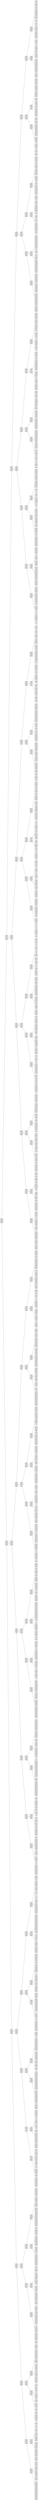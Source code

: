 graph Tree {
    node [shape = record];
    rankdir=LR;
    struct0 [label="<f0> empty|<f1> empty|<f2> empty|<f3> empty"];
    struct1 [label="<f4> empty|<f5> empty|<f6> empty|<f7> empty"];
    struct2 [label="<f8> empty|<f9> empty|<f10> empty|<f11> empty"];
    struct3 [label="<f12> empty|<f13> empty|<f14> empty|<f15> empty"];
    struct4 [label="<f16> empty|<f17> empty|<f18> empty|<f19> full"];
    struct5 [label="<f20> empty|<f21> empty|<f22> empty|<f23> empty"];
    struct6 [label="<f24> empty|<f25> empty|<f26> empty|<f27> empty"];
    struct7 [label="<f28> empty|<f29> empty|<f30> empty|<f31> empty"];
    struct8 [label="<f32> empty|<f33> empty|<f34> empty|<f35> empty"];
    struct9 [label="<f36> empty|<f37> empty|<f38> empty|<f39> empty"];
    struct10 [label="<f40> empty|<f41> empty|<f42> empty|<f43> empty"];
    struct11 [label="<f44> empty|<f45> empty|<f46> empty|<f47> empty"];
    struct12 [label="<f48> empty|<f49> empty|<f50> empty|<f51> full"];
    struct13 [label="<f52> empty|<f53> empty|<f54> empty|<f55> empty"];
    struct14 [label="<f56> empty|<f57> empty|<f58> empty|<f59> empty"];
    struct15 [label="<f60> empty|<f61> empty|<f62> empty|<f63> empty"];
    struct16 [label="<f64> empty|<f65> empty|<f66> empty|<f67> empty"];
    struct17 [label="<f68> empty|<f69> empty|<f70> empty|<f71> empty"];
    struct18 [label="<f72> empty|<f73> empty|<f74> empty|<f75> empty"];
    struct19 [label="<f76> empty|<f77> empty|<f78> empty|<f79> empty"];
    struct20 [label="<f80> empty|<f81> empty|<f82> empty|<f83> empty"];
    struct21 [label="<f84> empty|<f85> empty|<f86> empty|<f87> empty"];
    struct22 [label="<f88> empty|<f89> empty|<f90> empty|<f91> empty"];
    struct23 [label="<f92> empty|<f93> empty|<f94> empty|<f95> empty"];
    struct24 [label="<f96> empty|<f97> empty|<f98> empty|<f99> full"];
    struct25 [label="<f100> empty|<f101> empty|<f102> empty|<f103> empty"];
    struct26 [label="<f104> empty|<f105> empty|<f106> empty|<f107> empty"];
    struct27 [label="<f108> empty|<f109> empty|<f110> empty|<f111> empty"];
    struct28 [label="<f112> empty|<f113> empty|<f114> empty|<f115> empty"];
    struct29 [label="<f116> empty|<f117> empty|<f118> empty|<f119> empty"];
    struct30 [label="<f120> empty|<f121> empty|<f122> empty|<f123> empty"];
    struct31 [label="<f124> empty|<f125> empty|<f126> empty|<f127> empty"];
    struct32 [label="<f128> empty|<f129> empty|<f130> empty|<f131> empty"];
    struct33 [label="<f132> empty|<f133> empty|<f134> empty|<f135> empty"];
    struct34 [label="<f136> empty|<f137> empty|<f138> empty|<f139> empty"];
    struct35 [label="<f140> empty|<f141> empty|<f142> empty|<f143> empty"];
    struct36 [label="<f144> empty|<f145> empty|<f146> empty|<f147> empty"];
    struct37 [label="<f148> empty|<f149> empty|<f150> empty|<f151> empty"];
    struct38 [label="<f152> empty|<f153> empty|<f154> empty|<f155> empty"];
    struct39 [label="<f156> empty|<f157> empty|<f158> empty|<f159> empty"];
    struct40 [label="<f160> empty|<f161> empty|<f162> empty|<f163> empty"];
    struct41 [label="<f164> empty|<f165> empty|<f166> empty|<f167> empty"];
    struct42 [label="<f168> empty|<f169> empty|<f170> empty|<f171> empty"];
    struct43 [label="<f172> empty|<f173> empty|<f174> empty|<f175> empty"];
    struct44 [label="<f176> empty|<f177> empty|<f178> empty|<f179> empty"];
    struct45 [label="<f180> empty|<f181> empty|<f182> empty|<f183> empty"];
    struct46 [label="<f184> empty|<f185> empty|<f186> empty|<f187> empty"];
    struct47 [label="<f188> empty|<f189> empty|<f190> empty|<f191> empty"];
    struct48 [label="<f192> empty|<f193> empty|<f194> empty|<f195> empty"];
    struct49 [label="<f196> empty|<f197> empty|<f198> empty|<f199> empty"];
    struct50 [label="<f200> empty|<f201> empty|<f202> empty|<f203> empty"];
    struct51 [label="<f204> empty|<f205> empty|<f206> empty|<f207> empty"];
    struct52 [label="<f208> empty|<f209> empty|<f210> empty|<f211> empty"];
    struct53 [label="<f212> empty|<f213> empty|<f214> empty|<f215> empty"];
    struct54 [label="<f216> empty|<f217> empty|<f218> empty|<f219> empty"];
    struct55 [label="<f220> empty|<f221> empty|<f222> empty|<f223> empty"];
    struct56 [label="<f224> empty|<f225> empty|<f226> empty|<f227> empty"];
    struct57 [label="<f228> empty|<f229> empty|<f230> empty|<f231> empty"];
    struct58 [label="<f232> empty|<f233> empty|<f234> full|<f235> empty"];
    struct59 [label="<f236> empty|<f237> empty|<f238> empty|<f239> empty"];
    struct60 [label="<f240> empty|<f241> empty|<f242> empty|<f243> empty"];
    struct61 [label="<f244> empty|<f245> empty|<f246> empty|<f247> empty"];
    struct62 [label="<f248> empty|<f249> empty|<f250> empty|<f251> empty"];
    struct63 [label="<f252> empty|<f253> empty|<f254> empty|<f255> empty"];
    struct64 [label="<f256> empty|<f257> empty|<f258> empty|<f259> full"];
    struct65 [label="<f260> empty|<f261> empty|<f262> full|<f263> empty"];
    struct66 [label="<f264> empty|<f265> empty|<f266> empty|<f267> empty"];
    struct67 [label="<f268> empty|<f269> empty|<f270> empty|<f271> empty"];
    struct68 [label="<f272> empty|<f273> empty|<f274> empty|<f275> empty"];
    struct69 [label="<f276> empty|<f277> empty|<f278> empty|<f279> empty"];
    struct70 [label="<f280> empty|<f281> empty|<f282> empty|<f283> empty"];
    struct71 [label="<f284> empty|<f285> empty|<f286> empty|<f287> empty"];
    struct72 [label="<f288> empty|<f289> full|<f290> empty|<f291> empty"];
    struct73 [label="<f292> empty|<f293> empty|<f294> empty|<f295> empty"];
    struct74 [label="<f296> empty|<f297> empty|<f298> empty|<f299> empty"];
    struct75 [label="<f300> empty|<f301> empty|<f302> empty|<f303> empty"];
    struct76 [label="<f304> empty|<f305> empty|<f306> empty|<f307> empty"];
    struct77 [label="<f308> empty|<f309> empty|<f310> empty|<f311> empty"];
    struct78 [label="<f312> empty|<f313> empty|<f314> empty|<f315> empty"];
    struct79 [label="<f316> empty|<f317> empty|<f318> empty|<f319> empty"];
    struct80 [label="<f320> empty|<f321> empty|<f322> full|<f323> empty"];
    struct81 [label="<f324> empty|<f325> empty|<f326> empty|<f327> empty"];
    struct82 [label="<f328> empty|<f329> empty|<f330> empty|<f331> empty"];
    struct83 [label="<f332> empty|<f333> empty|<f334> empty|<f335> empty"];
    struct84 [label="<f336> empty|<f337> full|<f338> empty|<f339> empty"];
    struct85 [label="<f340> empty|<f341> empty|<f342> empty|<f343> full"];
    struct86 [label="<f344> empty|<f345> empty|<f346> empty|<f347> empty"];
    struct87 [label="<f348> empty|<f349> empty|<f350> empty|<f351> empty"];
    struct88 [label="<f352> empty|<f353> empty|<f354> empty|<f355> empty"];
    struct89 [label="<f356> empty|<f357> empty|<f358> empty|<f359> empty"];
    struct90 [label="<f360> empty|<f361> empty|<f362> empty|<f363> empty"];
    struct91 [label="<f364> empty|<f365> empty|<f366> empty|<f367> empty"];
    struct92 [label="<f368> empty|<f369> empty|<f370> empty|<f371> empty"];
    struct93 [label="<f372> empty|<f373> empty|<f374> empty|<f375> empty"];
    struct94 [label="<f376> empty|<f377> empty|<f378> empty|<f379> empty"];
    struct95 [label="<f380> empty|<f381> empty|<f382> empty|<f383> empty"];
    struct96 [label="<f384> empty|<f385> empty|<f386> empty|<f387> empty"];
    struct97 [label="<f388> empty|<f389> empty|<f390> empty|<f391> empty"];
    struct98 [label="<f392> empty|<f393> empty|<f394> empty|<f395> empty"];
    struct99 [label="<f396> empty|<f397> empty|<f398> empty|<f399> empty"];
    struct100 [label="<f400> empty|<f401> empty|<f402> empty|<f403> empty"];
    struct101 [label="<f404> empty|<f405> empty|<f406> empty|<f407> empty"];
    struct102 [label="<f408> empty|<f409> empty|<f410> empty|<f411> empty"];
    struct103 [label="<f412> empty|<f413> empty|<f414> empty|<f415> empty"];
    struct104 [label="<f416> empty|<f417> empty|<f418> empty|<f419> empty"];
    struct105 [label="<f420> empty|<f421> empty|<f422> empty|<f423> empty"];
    struct106 [label="<f424> empty|<f425> empty|<f426> empty|<f427> empty"];
    struct107 [label="<f428> empty|<f429> empty|<f430> empty|<f431> empty"];
    struct108 [label="<f432> empty|<f433> empty|<f434> empty|<f435> empty"];
    struct109 [label="<f436> empty|<f437> empty|<f438> empty|<f439> empty"];
    struct110 [label="<f440> empty|<f441> empty|<f442> empty|<f443> empty"];
    struct111 [label="<f444> empty|<f445> empty|<f446> empty|<f447> empty"];
    struct112 [label="<f448> empty|<f449> empty|<f450> empty|<f451> empty"];
    struct113 [label="<f452> empty|<f453> empty|<f454> empty|<f455> empty"];
    struct114 [label="<f456> empty|<f457> empty|<f458> full|<f459> empty"];
    struct115 [label="<f460> empty|<f461> empty|<f462> empty|<f463> empty"];
    struct116 [label="<f464> empty|<f465> empty|<f466> empty|<f467> empty"];
    struct117 [label="<f468> full|<f469> empty|<f470> empty|<f471> empty"];
    struct118 [label="<f472> empty|<f473> full|<f474> empty|<f475> empty"];
    struct119 [label="<f476> empty|<f477> empty|<f478> empty|<f479> empty"];
    struct120 [label="<f480> empty|<f481> empty|<f482> empty|<f483> empty"];
    struct121 [label="<f484> empty|<f485> empty|<f486> empty|<f487> empty"];
    struct122 [label="<f488> empty|<f489> empty|<f490> empty|<f491> empty"];
    struct123 [label="<f492> empty|<f493> empty|<f494> empty|<f495> empty"];
    struct124 [label="<f496> empty|<f497> empty|<f498> empty|<f499> empty"];
    struct125 [label="<f500> empty|<f501> empty|<f502> empty|<f503> empty"];
    struct126 [label="<f504> empty|<f505> empty|<f506> empty|<f507> empty"];
    struct127 [label="<f508> full|<f509> empty|<f510> full|<f511> empty|<f512> empty|<f513> full|<f514> empty|<f515> full|<f516> empty|<f517> empty|<f518> empty|<f519> empty|<f520> empty|<f521> full|<f522> empty|<f523> empty"];
    struct128 [label="<f524> empty|<f525> full|<f526> full|<f527> empty|<f528> full|<f529> full|<f530> empty|<f531> empty|<f532> empty|<f533> full|<f534> empty|<f535> empty|<f536> empty|<f537> empty|<f538> empty|<f539> empty"];
    struct129 [label="<f540> full|<f541> empty|<f542> empty|<f543> full|<f544> full|<f545> full|<f546> empty|<f547> empty|<f548> empty|<f549> full|<f550> empty|<f551> full|<f552> empty|<f553> empty|<f554> empty|<f555> empty"];
    struct130 [label="<f556> empty|<f557> empty|<f558> empty|<f559> empty|<f560> empty|<f561> empty|<f562> empty|<f563> empty|<f564> empty|<f565> empty|<f566> empty|<f567> full|<f568> full|<f569> empty|<f570> empty|<f571> empty"];
    struct131 [label="<f572> empty|<f573> empty|<f574> empty|<f575> empty|<f576> empty|<f577> full|<f578> empty|<f579> empty|<f580> empty|<f581> empty|<f582> full|<f583> empty|<f584> empty|<f585> empty|<f586> empty|<f587> empty"];
    struct132 [label="<f588> empty|<f589> empty|<f590> full|<f591> empty|<f592> empty|<f593> empty|<f594> full|<f595> empty|<f596> full|<f597> empty|<f598> empty|<f599> empty|<f600> empty|<f601> empty|<f602> empty|<f603> empty"];
    struct133 [label="<f604> empty|<f605> empty|<f606> full|<f607> empty|<f608> empty|<f609> full|<f610> empty|<f611> empty|<f612> empty|<f613> empty|<f614> empty|<f615> empty|<f616> empty|<f617> empty|<f618> empty|<f619> empty"];
    struct134 [label="<f620> empty|<f621> empty|<f622> empty|<f623> empty|<f624> full|<f625> full|<f626> empty|<f627> empty|<f628> empty|<f629> full|<f630> full|<f631> full|<f632> empty|<f633> full|<f634> empty|<f635> empty"];
    struct135 [label="<f636> empty|<f637> empty|<f638> empty|<f639> empty|<f640> full|<f641> empty|<f642> full|<f643> empty|<f644> empty|<f645> empty|<f646> full|<f647> empty|<f648> empty|<f649> empty|<f650> empty|<f651> empty"];
    struct136 [label="<f652> empty|<f653> empty|<f654> empty|<f655> empty|<f656> full|<f657> full|<f658> empty|<f659> full|<f660> empty|<f661> empty|<f662> empty|<f663> empty|<f664> empty|<f665> empty|<f666> empty|<f667> empty"];
    struct137 [label="<f668> empty|<f669> empty|<f670> empty|<f671> full|<f672> full|<f673> empty|<f674> empty|<f675> full|<f676> empty|<f677> empty|<f678> empty|<f679> empty|<f680> empty|<f681> empty|<f682> full|<f683> empty"];
    struct138 [label="<f684> empty|<f685> empty|<f686> full|<f687> full|<f688> empty|<f689> full|<f690> full|<f691> empty|<f692> empty|<f693> empty|<f694> empty|<f695> empty|<f696> empty|<f697> empty|<f698> full|<f699> empty"];
    struct139 [label="<f700> full|<f701> empty|<f702> empty|<f703> empty|<f704> empty|<f705> empty|<f706> empty|<f707> empty|<f708> empty|<f709> empty|<f710> empty|<f711> full|<f712> full|<f713> full|<f714> empty|<f715> empty"];
    struct140 [label="<f716> empty|<f717> full|<f718> empty|<f719> empty|<f720> full|<f721> empty|<f722> empty|<f723> empty|<f724> empty|<f725> empty|<f726> empty|<f727> empty|<f728> empty|<f729> empty|<f730> empty|<f731> empty"];
    struct141 [label="<f732> empty|<f733> empty|<f734> empty|<f735> empty|<f736> empty|<f737> empty|<f738> empty|<f739> full|<f740> full|<f741> empty|<f742> empty|<f743> empty|<f744> empty|<f745> empty|<f746> empty|<f747> empty"];
    struct142 [label="<f748> empty|<f749> empty|<f750> empty|<f751> empty|<f752> empty|<f753> empty|<f754> empty|<f755> empty|<f756> empty|<f757> empty|<f758> full|<f759> empty|<f760> empty|<f761> empty|<f762> empty|<f763> empty"];
    struct143 [label="<f764> empty|<f765> empty|<f766> empty|<f767> empty|<f768> empty|<f769> full|<f770> empty|<f771> empty|<f772> empty|<f773> full|<f774> empty|<f775> empty|<f776> empty|<f777> empty|<f778> full|<f779> empty"];
    struct144 [label="<f780> empty|<f781> empty|<f782> empty|<f783> empty|<f784> full|<f785> full|<f786> full|<f787> empty|<f788> empty|<f789> empty|<f790> empty|<f791> full|<f792> empty|<f793> empty|<f794> full|<f795> full"];
    struct145 [label="<f796> empty|<f797> empty|<f798> empty|<f799> empty|<f800> full|<f801> empty|<f802> full|<f803> empty|<f804> empty|<f805> empty|<f806> empty|<f807> empty|<f808> empty|<f809> empty|<f810> empty|<f811> empty"];
    struct146 [label="<f812> empty|<f813> empty|<f814> empty|<f815> empty|<f816> full|<f817> full|<f818> full|<f819> empty|<f820> empty|<f821> empty|<f822> full|<f823> empty|<f824> empty|<f825> empty|<f826> empty|<f827> empty"];
    struct147 [label="<f828> empty|<f829> empty|<f830> full|<f831> empty|<f832> empty|<f833> full|<f834> full|<f835> empty|<f836> empty|<f837> empty|<f838> empty|<f839> empty|<f840> empty|<f841> full|<f842> empty|<f843> empty"];
    struct148 [label="<f844> empty|<f845> empty|<f846> empty|<f847> empty|<f848> empty|<f849> empty|<f850> full|<f851> empty|<f852> empty|<f853> empty|<f854> empty|<f855> empty|<f856> empty|<f857> empty|<f858> empty|<f859> empty"];
    struct149 [label="<f860> empty|<f861> empty|<f862> empty|<f863> empty|<f864> empty|<f865> empty|<f866> empty|<f867> empty|<f868> empty|<f869> empty|<f870> full|<f871> empty|<f872> empty|<f873> empty|<f874> empty|<f875> empty"];
    struct150 [label="<f876> empty|<f877> full|<f878> empty|<f879> empty|<f880> full|<f881> full|<f882> full|<f883> empty|<f884> full|<f885> full|<f886> full|<f887> full|<f888> empty|<f889> empty|<f890> full|<f891> empty"];
    struct151 [label="<f892> empty|<f893> empty|<f894> empty|<f895> empty|<f896> full|<f897> empty|<f898> empty|<f899> empty|<f900> empty|<f901> full|<f902> empty|<f903> empty|<f904> empty|<f905> empty|<f906> empty|<f907> empty"];
    struct152 [label="<f908> empty|<f909> full|<f910> full|<f911> full|<f912> full|<f913> empty|<f914> full|<f915> full|<f916> empty|<f917> empty|<f918> empty|<f919> empty|<f920> full|<f921> full|<f922> full|<f923> full"];
    struct153 [label="<f924> full|<f925> empty|<f926> empty|<f927> empty|<f928> full|<f929> empty|<f930> empty|<f931> full|<f932> empty|<f933> empty|<f934> empty|<f935> empty|<f936> empty|<f937> full|<f938> empty|<f939> empty"];
    struct154 [label="<f940> empty|<f941> empty|<f942> empty|<f943> empty|<f944> full|<f945> empty|<f946> full|<f947> full|<f948> empty|<f949> empty|<f950> empty|<f951> empty|<f952> empty|<f953> empty|<f954> empty|<f955> empty"];
    struct155 [label="<f956> empty|<f957> empty|<f958> empty|<f959> empty|<f960> empty|<f961> full|<f962> full|<f963> full|<f964> empty|<f965> empty|<f966> full|<f967> full|<f968> empty|<f969> empty|<f970> empty|<f971> empty"];
    struct156 [label="<f972> empty|<f973> empty|<f974> empty|<f975> empty|<f976> empty|<f977> empty|<f978> empty|<f979> empty|<f980> empty|<f981> empty|<f982> empty|<f983> full|<f984> empty|<f985> empty|<f986> empty|<f987> empty"];
    struct157 [label="<f988> full|<f989> empty|<f990> empty|<f991> empty|<f992> empty|<f993> full|<f994> empty|<f995> empty|<f996> empty|<f997> empty|<f998> empty|<f999> empty|<f1000> empty|<f1001> empty|<f1002> full|<f1003> empty"];
    struct158 [label="<f1004> empty|<f1005> empty|<f1006> empty|<f1007> full|<f1008> full|<f1009> full|<f1010> full|<f1011> full|<f1012> empty|<f1013> empty|<f1014> empty|<f1015> empty|<f1016> full|<f1017> full|<f1018> full|<f1019> full"];
    struct159 [label="<f1020> full|<f1021> empty|<f1022> full|<f1023> full|<f1024> full|<f1025> empty|<f1026> full|<f1027> full|<f1028> empty|<f1029> empty|<f1030> full|<f1031> full|<f1032> empty|<f1033> empty|<f1034> empty|<f1035> empty"];
    struct160 [label="<f1036> empty|<f1037> empty|<f1038> empty|<f1039> empty|<f1040> full|<f1041> empty|<f1042> empty|<f1043> empty|<f1044> empty|<f1045> empty|<f1046> empty|<f1047> empty|<f1048> empty|<f1049> empty|<f1050> full|<f1051> empty"];
    struct161 [label="<f1052> empty|<f1053> empty|<f1054> empty|<f1055> empty|<f1056> empty|<f1057> full|<f1058> empty|<f1059> full|<f1060> full|<f1061> empty|<f1062> empty|<f1063> empty|<f1064> empty|<f1065> full|<f1066> empty|<f1067> empty"];
    struct162 [label="<f1068> empty|<f1069> empty|<f1070> full|<f1071> empty|<f1072> empty|<f1073> full|<f1074> empty|<f1075> empty|<f1076> empty|<f1077> full|<f1078> full|<f1079> empty|<f1080> empty|<f1081> full|<f1082> empty|<f1083> full"];
    struct163 [label="<f1084> empty|<f1085> empty|<f1086> empty|<f1087> empty|<f1088> empty|<f1089> full|<f1090> empty|<f1091> empty|<f1092> empty|<f1093> empty|<f1094> empty|<f1095> empty|<f1096> empty|<f1097> empty|<f1098> empty|<f1099> empty"];
    struct164 [label="<f1100> empty|<f1101> empty|<f1102> empty|<f1103> full|<f1104> empty|<f1105> full|<f1106> full|<f1107> empty|<f1108> full|<f1109> empty|<f1110> empty|<f1111> empty|<f1112> empty|<f1113> empty|<f1114> empty|<f1115> full"];
    struct165 [label="<f1116> empty|<f1117> empty|<f1118> empty|<f1119> empty|<f1120> empty|<f1121> empty|<f1122> empty|<f1123> full|<f1124> empty|<f1125> empty|<f1126> empty|<f1127> full|<f1128> empty|<f1129> empty|<f1130> empty|<f1131> empty"];
    struct166 [label="<f1132> full|<f1133> empty|<f1134> empty|<f1135> empty|<f1136> empty|<f1137> empty|<f1138> full|<f1139> empty|<f1140> empty|<f1141> full|<f1142> empty|<f1143> full|<f1144> empty|<f1145> empty|<f1146> full|<f1147> empty"];
    struct167 [label="<f1148> empty|<f1149> empty|<f1150> empty|<f1151> empty|<f1152> full|<f1153> empty|<f1154> full|<f1155> empty|<f1156> empty|<f1157> full|<f1158> empty|<f1159> full|<f1160> empty|<f1161> empty|<f1162> empty|<f1163> empty"];
    struct168 [label="<f1164> empty|<f1165> empty|<f1166> empty|<f1167> full|<f1168> empty|<f1169> empty|<f1170> empty|<f1171> empty|<f1172> empty|<f1173> full|<f1174> empty|<f1175> empty|<f1176> empty|<f1177> empty|<f1178> empty|<f1179> empty"];
    struct169 [label="<f1180> full|<f1181> full|<f1182> full|<f1183> full|<f1184> empty|<f1185> empty|<f1186> empty|<f1187> full|<f1188> empty|<f1189> full|<f1190> full|<f1191> empty|<f1192> empty|<f1193> empty|<f1194> empty|<f1195> empty"];
    struct170 [label="<f1196> empty|<f1197> empty|<f1198> full|<f1199> empty|<f1200> empty|<f1201> empty|<f1202> full|<f1203> empty|<f1204> full|<f1205> full|<f1206> full|<f1207> full|<f1208> empty|<f1209> empty|<f1210> empty|<f1211> empty"];
    struct171 [label="<f1212> full|<f1213> empty|<f1214> empty|<f1215> full|<f1216> empty|<f1217> full|<f1218> full|<f1219> full|<f1220> empty|<f1221> empty|<f1222> full|<f1223> full|<f1224> full|<f1225> empty|<f1226> empty|<f1227> empty"];
    struct172 [label="<f1228> empty|<f1229> empty|<f1230> empty|<f1231> empty|<f1232> empty|<f1233> full|<f1234> empty|<f1235> empty|<f1236> full|<f1237> full|<f1238> empty|<f1239> empty|<f1240> empty|<f1241> empty|<f1242> empty|<f1243> full"];
    struct173 [label="<f1244> empty|<f1245> empty|<f1246> empty|<f1247> empty|<f1248> empty|<f1249> full|<f1250> full|<f1251> empty|<f1252> empty|<f1253> empty|<f1254> empty|<f1255> empty|<f1256> empty|<f1257> full|<f1258> empty|<f1259> full"];
    struct174 [label="<f1260> empty|<f1261> empty|<f1262> empty|<f1263> full|<f1264> full|<f1265> full|<f1266> full|<f1267> full|<f1268> full|<f1269> full|<f1270> empty|<f1271> empty|<f1272> empty|<f1273> full|<f1274> full|<f1275> empty"];
    struct175 [label="<f1276> full|<f1277> empty|<f1278> full|<f1279> empty|<f1280> full|<f1281> full|<f1282> full|<f1283> full|<f1284> empty|<f1285> full|<f1286> full|<f1287> full|<f1288> full|<f1289> full|<f1290> empty|<f1291> empty"];
    struct176 [label="<f1292> empty|<f1293> empty|<f1294> full|<f1295> empty|<f1296> empty|<f1297> full|<f1298> full|<f1299> full|<f1300> full|<f1301> empty|<f1302> full|<f1303> empty|<f1304> empty|<f1305> empty|<f1306> empty|<f1307> full"];
    struct177 [label="<f1308> empty|<f1309> empty|<f1310> empty|<f1311> full|<f1312> empty|<f1313> empty|<f1314> full|<f1315> empty|<f1316> empty|<f1317> empty|<f1318> empty|<f1319> empty|<f1320> empty|<f1321> empty|<f1322> empty|<f1323> empty"];
    struct178 [label="<f1324> empty|<f1325> empty|<f1326> empty|<f1327> empty|<f1328> full|<f1329> empty|<f1330> full|<f1331> empty|<f1332> empty|<f1333> empty|<f1334> full|<f1335> full|<f1336> empty|<f1337> empty|<f1338> empty|<f1339> empty"];
    struct179 [label="<f1340> empty|<f1341> full|<f1342> empty|<f1343> empty|<f1344> empty|<f1345> empty|<f1346> full|<f1347> empty|<f1348> empty|<f1349> empty|<f1350> empty|<f1351> empty|<f1352> full|<f1353> empty|<f1354> empty|<f1355> full"];
    struct180 [label="<f1356> empty|<f1357> empty|<f1358> empty|<f1359> full|<f1360> empty|<f1361> empty|<f1362> empty|<f1363> empty|<f1364> empty|<f1365> full|<f1366> full|<f1367> empty|<f1368> empty|<f1369> empty|<f1370> empty|<f1371> empty"];
    struct181 [label="<f1372> empty|<f1373> full|<f1374> full|<f1375> empty|<f1376> full|<f1377> full|<f1378> full|<f1379> full|<f1380> empty|<f1381> empty|<f1382> empty|<f1383> empty|<f1384> empty|<f1385> empty|<f1386> empty|<f1387> empty"];
    struct182 [label="<f1388> empty|<f1389> empty|<f1390> full|<f1391> empty|<f1392> full|<f1393> empty|<f1394> full|<f1395> empty|<f1396> full|<f1397> empty|<f1398> empty|<f1399> empty|<f1400> empty|<f1401> empty|<f1402> full|<f1403> full"];
    struct183 [label="<f1404> empty|<f1405> empty|<f1406> empty|<f1407> empty|<f1408> empty|<f1409> empty|<f1410> full|<f1411> full|<f1412> empty|<f1413> empty|<f1414> empty|<f1415> empty|<f1416> empty|<f1417> empty|<f1418> empty|<f1419> empty"];
    struct184 [label="<f1420> empty|<f1421> empty|<f1422> empty|<f1423> empty|<f1424> full|<f1425> empty|<f1426> full|<f1427> full|<f1428> empty|<f1429> empty|<f1430> empty|<f1431> empty|<f1432> empty|<f1433> empty|<f1434> full|<f1435> empty"];
    struct185 [label="<f1436> empty|<f1437> empty|<f1438> empty|<f1439> full|<f1440> empty|<f1441> empty|<f1442> empty|<f1443> full|<f1444> empty|<f1445> empty|<f1446> full|<f1447> empty|<f1448> empty|<f1449> empty|<f1450> full|<f1451> empty"];
    struct186 [label="<f1452> full|<f1453> empty|<f1454> empty|<f1455> full|<f1456> empty|<f1457> empty|<f1458> empty|<f1459> full|<f1460> empty|<f1461> full|<f1462> empty|<f1463> empty|<f1464> empty|<f1465> empty|<f1466> empty|<f1467> empty"];
    struct187 [label="<f1468> empty|<f1469> empty|<f1470> full|<f1471> empty|<f1472> full|<f1473> empty|<f1474> empty|<f1475> full|<f1476> empty|<f1477> full|<f1478> empty|<f1479> empty|<f1480> empty|<f1481> empty|<f1482> full|<f1483> full"];
    struct188 [label="<f1484> empty|<f1485> empty|<f1486> empty|<f1487> full|<f1488> empty|<f1489> empty|<f1490> full|<f1491> empty|<f1492> full|<f1493> empty|<f1494> empty|<f1495> empty|<f1496> empty|<f1497> empty|<f1498> empty|<f1499> empty"];
    struct189 [label="<f1500> empty|<f1501> empty|<f1502> empty|<f1503> empty|<f1504> full|<f1505> full|<f1506> full|<f1507> empty|<f1508> empty|<f1509> empty|<f1510> empty|<f1511> empty|<f1512> full|<f1513> empty|<f1514> empty|<f1515> empty"];
    struct190 [label="<f1516> full|<f1517> empty|<f1518> empty|<f1519> empty|<f1520> empty|<f1521> empty|<f1522> empty|<f1523> full|<f1524> empty|<f1525> empty|<f1526> empty|<f1527> full|<f1528> empty|<f1529> empty|<f1530> empty|<f1531> empty"];
    struct191 [label="<f1532> empty|<f1533> empty|<f1534> empty|<f1535> empty|<f1536> full|<f1537> empty|<f1538> full|<f1539> empty|<f1540> empty|<f1541> empty|<f1542> empty|<f1543> empty|<f1544> empty|<f1545> empty|<f1546> empty|<f1547> empty"];
    struct192 [label="<f1548> empty|<f1549> full|<f1550> empty|<f1551> empty|<f1552> empty|<f1553> full|<f1554> empty|<f1555> empty|<f1556> empty|<f1557> empty|<f1558> empty|<f1559> empty|<f1560> full|<f1561> empty|<f1562> empty|<f1563> empty"];
    struct193 [label="<f1564> empty|<f1565> empty|<f1566> full|<f1567> empty|<f1568> full|<f1569> empty|<f1570> full|<f1571> full|<f1572> full|<f1573> full|<f1574> empty|<f1575> empty|<f1576> empty|<f1577> empty|<f1578> empty|<f1579> full"];
    struct194 [label="<f1580> empty|<f1581> empty|<f1582> empty|<f1583> empty|<f1584> full|<f1585> full|<f1586> empty|<f1587> empty|<f1588> empty|<f1589> full|<f1590> full|<f1591> full|<f1592> empty|<f1593> empty|<f1594> empty|<f1595> full"];
    struct195 [label="<f1596> empty|<f1597> empty|<f1598> empty|<f1599> full|<f1600> empty|<f1601> empty|<f1602> empty|<f1603> full|<f1604> empty|<f1605> empty|<f1606> empty|<f1607> empty|<f1608> empty|<f1609> empty|<f1610> empty|<f1611> empty"];
    struct196 [label="<f1612> empty|<f1613> empty|<f1614> empty|<f1615> empty|<f1616> empty|<f1617> full|<f1618> empty|<f1619> empty|<f1620> empty|<f1621> empty|<f1622> empty|<f1623> empty|<f1624> empty|<f1625> empty|<f1626> empty|<f1627> empty"];
    struct197 [label="<f1628> empty|<f1629> empty|<f1630> empty|<f1631> empty|<f1632> empty|<f1633> full|<f1634> empty|<f1635> empty|<f1636> full|<f1637> empty|<f1638> empty|<f1639> full|<f1640> full|<f1641> empty|<f1642> empty|<f1643> empty"];
    struct198 [label="<f1644> full|<f1645> empty|<f1646> full|<f1647> full|<f1648> empty|<f1649> empty|<f1650> empty|<f1651> empty|<f1652> empty|<f1653> empty|<f1654> empty|<f1655> empty|<f1656> empty|<f1657> empty|<f1658> empty|<f1659> empty"];
    struct199 [label="<f1660> empty|<f1661> empty|<f1662> empty|<f1663> empty|<f1664> full|<f1665> empty|<f1666> empty|<f1667> empty|<f1668> empty|<f1669> empty|<f1670> full|<f1671> empty|<f1672> empty|<f1673> empty|<f1674> full|<f1675> full"];
    struct200 [label="<f1676> empty|<f1677> empty|<f1678> empty|<f1679> empty|<f1680> full|<f1681> empty|<f1682> full|<f1683> empty|<f1684> empty|<f1685> empty|<f1686> empty|<f1687> empty|<f1688> empty|<f1689> empty|<f1690> empty|<f1691> empty"];
    struct201 [label="<f1692> empty|<f1693> empty|<f1694> empty|<f1695> empty|<f1696> empty|<f1697> empty|<f1698> full|<f1699> full|<f1700> empty|<f1701> empty|<f1702> empty|<f1703> empty|<f1704> full|<f1705> empty|<f1706> empty|<f1707> empty"];
    struct202 [label="<f1708> empty|<f1709> empty|<f1710> empty|<f1711> empty|<f1712> empty|<f1713> full|<f1714> full|<f1715> empty|<f1716> empty|<f1717> empty|<f1718> empty|<f1719> empty|<f1720> empty|<f1721> empty|<f1722> empty|<f1723> full"];
    struct203 [label="<f1724> empty|<f1725> empty|<f1726> empty|<f1727> full|<f1728> full|<f1729> empty|<f1730> empty|<f1731> full|<f1732> full|<f1733> empty|<f1734> empty|<f1735> empty|<f1736> empty|<f1737> empty|<f1738> empty|<f1739> empty"];
    struct204 [label="<f1740> full|<f1741> full|<f1742> empty|<f1743> full|<f1744> empty|<f1745> empty|<f1746> full|<f1747> empty|<f1748> empty|<f1749> empty|<f1750> empty|<f1751> empty|<f1752> full|<f1753> empty|<f1754> empty|<f1755> empty"];
    struct205 [label="<f1756> empty|<f1757> empty|<f1758> empty|<f1759> empty|<f1760> empty|<f1761> empty|<f1762> full|<f1763> full|<f1764> full|<f1765> empty|<f1766> empty|<f1767> empty|<f1768> empty|<f1769> empty|<f1770> empty|<f1771> empty"];
    struct206 [label="<f1772> empty|<f1773> empty|<f1774> empty|<f1775> empty|<f1776> empty|<f1777> full|<f1778> full|<f1779> full|<f1780> empty|<f1781> empty|<f1782> empty|<f1783> empty|<f1784> empty|<f1785> full|<f1786> full|<f1787> empty"];
    struct207 [label="<f1788> empty|<f1789> empty|<f1790> empty|<f1791> full|<f1792> empty|<f1793> full|<f1794> empty|<f1795> empty|<f1796> empty|<f1797> full|<f1798> empty|<f1799> full|<f1800> empty|<f1801> empty|<f1802> empty|<f1803> empty"];
    struct208 [label="<f1804> empty|<f1805> empty|<f1806> empty|<f1807> empty|<f1808> empty|<f1809> empty|<f1810> full|<f1811> full|<f1812> empty|<f1813> full|<f1814> full|<f1815> empty|<f1816> empty|<f1817> empty|<f1818> empty|<f1819> empty"];
    struct209 [label="<f1820> empty|<f1821> empty|<f1822> empty|<f1823> empty|<f1824> empty|<f1825> empty|<f1826> empty|<f1827> empty|<f1828> empty|<f1829> empty|<f1830> empty|<f1831> empty|<f1832> empty|<f1833> empty|<f1834> full|<f1835> empty"];
    struct210 [label="<f1836> full|<f1837> full|<f1838> empty|<f1839> empty|<f1840> empty|<f1841> empty|<f1842> empty|<f1843> full|<f1844> empty|<f1845> empty|<f1846> empty|<f1847> empty|<f1848> full|<f1849> empty|<f1850> full|<f1851> empty"];
    struct211 [label="<f1852> empty|<f1853> empty|<f1854> empty|<f1855> empty|<f1856> empty|<f1857> full|<f1858> full|<f1859> full|<f1860> empty|<f1861> empty|<f1862> empty|<f1863> empty|<f1864> empty|<f1865> empty|<f1866> empty|<f1867> empty"];
    struct212 [label="<f1868> empty|<f1869> empty|<f1870> empty|<f1871> empty|<f1872> empty|<f1873> full|<f1874> full|<f1875> full|<f1876> empty|<f1877> empty|<f1878> full|<f1879> empty|<f1880> empty|<f1881> empty|<f1882> full|<f1883> full"];
    struct213 [label="<f1884> empty|<f1885> empty|<f1886> empty|<f1887> empty|<f1888> empty|<f1889> empty|<f1890> empty|<f1891> empty|<f1892> empty|<f1893> full|<f1894> full|<f1895> empty|<f1896> empty|<f1897> empty|<f1898> empty|<f1899> empty"];
    struct214 [label="<f1900> empty|<f1901> empty|<f1902> empty|<f1903> empty|<f1904> empty|<f1905> full|<f1906> empty|<f1907> empty|<f1908> empty|<f1909> empty|<f1910> empty|<f1911> empty|<f1912> empty|<f1913> empty|<f1914> empty|<f1915> full"];
    struct215 [label="<f1916> empty|<f1917> empty|<f1918> empty|<f1919> empty|<f1920> empty|<f1921> empty|<f1922> empty|<f1923> empty|<f1924> empty|<f1925> full|<f1926> empty|<f1927> empty|<f1928> empty|<f1929> empty|<f1930> empty|<f1931> empty"];
    struct216 [label="<f1932> empty|<f1933> empty|<f1934> full|<f1935> empty|<f1936> empty|<f1937> empty|<f1938> full|<f1939> full|<f1940> empty|<f1941> empty|<f1942> empty|<f1943> empty|<f1944> empty|<f1945> empty|<f1946> full|<f1947> empty"];
    struct217 [label="<f1948> full|<f1949> full|<f1950> empty|<f1951> empty|<f1952> empty|<f1953> empty|<f1954> empty|<f1955> empty|<f1956> empty|<f1957> empty|<f1958> empty|<f1959> empty|<f1960> empty|<f1961> empty|<f1962> empty|<f1963> empty"];
    struct218 [label="<f1964> empty|<f1965> empty|<f1966> full|<f1967> empty|<f1968> empty|<f1969> empty|<f1970> empty|<f1971> empty|<f1972> empty|<f1973> empty|<f1974> empty|<f1975> empty|<f1976> empty|<f1977> empty|<f1978> empty|<f1979> full"];
    struct219 [label="<f1980> empty|<f1981> full|<f1982> full|<f1983> empty|<f1984> empty|<f1985> empty|<f1986> empty|<f1987> full|<f1988> empty|<f1989> full|<f1990> empty|<f1991> full|<f1992> empty|<f1993> empty|<f1994> full|<f1995> full"];
    struct220 [label="<f1996> empty|<f1997> full|<f1998> empty|<f1999> empty|<f2000> full|<f2001> empty|<f2002> empty|<f2003> full|<f2004> empty|<f2005> full|<f2006> empty|<f2007> empty|<f2008> empty|<f2009> empty|<f2010> empty|<f2011> empty"];
    struct221 [label="<f2012> empty|<f2013> full|<f2014> empty|<f2015> empty|<f2016> empty|<f2017> empty|<f2018> empty|<f2019> empty|<f2020> empty|<f2021> empty|<f2022> empty|<f2023> full|<f2024> full|<f2025> empty|<f2026> empty|<f2027> empty"];
    struct222 [label="<f2028> full|<f2029> empty|<f2030> empty|<f2031> empty|<f2032> full|<f2033> full|<f2034> full|<f2035> full|<f2036> empty|<f2037> empty|<f2038> empty|<f2039> empty|<f2040> empty|<f2041> empty|<f2042> empty|<f2043> empty"];
    struct223 [label="<f2044> empty|<f2045> empty|<f2046> empty|<f2047> full|<f2048> full|<f2049> empty|<f2050> empty|<f2051> empty|<f2052> empty|<f2053> full|<f2054> empty|<f2055> empty|<f2056> full|<f2057> full|<f2058> full|<f2059> empty"];
    struct224 [label="<f2060> full|<f2061> full|<f2062> full|<f2063> full|<f2064> empty|<f2065> empty|<f2066> full|<f2067> empty|<f2068> empty|<f2069> empty|<f2070> empty|<f2071> empty|<f2072> empty|<f2073> empty|<f2074> empty|<f2075> empty"];
    struct225 [label="<f2076> empty|<f2077> empty|<f2078> empty|<f2079> empty|<f2080> empty|<f2081> empty|<f2082> empty|<f2083> empty|<f2084> empty|<f2085> empty|<f2086> empty|<f2087> empty|<f2088> empty|<f2089> empty|<f2090> empty|<f2091> empty"];
    struct226 [label="<f2092> empty|<f2093> full|<f2094> empty|<f2095> empty|<f2096> full|<f2097> full|<f2098> full|<f2099> empty|<f2100> empty|<f2101> empty|<f2102> full|<f2103> empty|<f2104> empty|<f2105> empty|<f2106> empty|<f2107> empty"];
    struct227 [label="<f2108> empty|<f2109> empty|<f2110> empty|<f2111> empty|<f2112> empty|<f2113> empty|<f2114> full|<f2115> empty|<f2116> full|<f2117> empty|<f2118> empty|<f2119> empty|<f2120> empty|<f2121> empty|<f2122> empty|<f2123> empty"];
    struct228 [label="<f2124> full|<f2125> full|<f2126> empty|<f2127> empty|<f2128> empty|<f2129> empty|<f2130> empty|<f2131> full|<f2132> empty|<f2133> empty|<f2134> full|<f2135> empty|<f2136> empty|<f2137> empty|<f2138> empty|<f2139> empty"];
    struct229 [label="<f2140> empty|<f2141> empty|<f2142> empty|<f2143> empty|<f2144> full|<f2145> empty|<f2146> empty|<f2147> empty|<f2148> empty|<f2149> empty|<f2150> empty|<f2151> empty|<f2152> empty|<f2153> empty|<f2154> empty|<f2155> empty"];
    struct230 [label="<f2156> full|<f2157> full|<f2158> empty|<f2159> empty|<f2160> full|<f2161> full|<f2162> full|<f2163> full|<f2164> empty|<f2165> empty|<f2166> empty|<f2167> empty|<f2168> empty|<f2169> empty|<f2170> empty|<f2171> empty"];
    struct231 [label="<f2172> empty|<f2173> empty|<f2174> empty|<f2175> full|<f2176> full|<f2177> full|<f2178> empty|<f2179> empty|<f2180> empty|<f2181> empty|<f2182> empty|<f2183> empty|<f2184> empty|<f2185> empty|<f2186> empty|<f2187> empty"];
    struct232 [label="<f2188> empty|<f2189> empty|<f2190> empty|<f2191> empty|<f2192> empty|<f2193> empty|<f2194> empty|<f2195> full|<f2196> empty|<f2197> empty|<f2198> full|<f2199> empty|<f2200> empty|<f2201> full|<f2202> empty|<f2203> empty"];
    struct233 [label="<f2204> full|<f2205> empty|<f2206> empty|<f2207> empty|<f2208> empty|<f2209> empty|<f2210> empty|<f2211> empty|<f2212> empty|<f2213> empty|<f2214> empty|<f2215> empty|<f2216> empty|<f2217> empty|<f2218> empty|<f2219> empty"];
    struct234 [label="<f2220> empty|<f2221> empty|<f2222> empty|<f2223> empty|<f2224> empty|<f2225> empty|<f2226> empty|<f2227> empty|<f2228> empty|<f2229> empty|<f2230> full|<f2231> full|<f2232> empty|<f2233> empty|<f2234> empty|<f2235> empty"];
    struct235 [label="<f2236> empty|<f2237> empty|<f2238> empty|<f2239> empty|<f2240> empty|<f2241> full|<f2242> full|<f2243> full|<f2244> full|<f2245> empty|<f2246> empty|<f2247> full|<f2248> full|<f2249> empty|<f2250> full|<f2251> empty"];
    struct236 [label="<f2252> empty|<f2253> empty|<f2254> full|<f2255> empty|<f2256> empty|<f2257> empty|<f2258> empty|<f2259> empty|<f2260> empty|<f2261> empty|<f2262> empty|<f2263> full|<f2264> empty|<f2265> empty|<f2266> empty|<f2267> empty"];
    struct237 [label="<f2268> empty|<f2269> full|<f2270> empty|<f2271> empty|<f2272> empty|<f2273> full|<f2274> empty|<f2275> empty|<f2276> empty|<f2277> empty|<f2278> full|<f2279> empty|<f2280> empty|<f2281> full|<f2282> full|<f2283> empty"];
    struct238 [label="<f2284> empty|<f2285> empty|<f2286> empty|<f2287> empty|<f2288> full|<f2289> empty|<f2290> full|<f2291> full|<f2292> empty|<f2293> empty|<f2294> empty|<f2295> empty|<f2296> empty|<f2297> empty|<f2298> empty|<f2299> full"];
    struct239 [label="<f2300> empty|<f2301> empty|<f2302> empty|<f2303> empty|<f2304> empty|<f2305> empty|<f2306> full|<f2307> full|<f2308> empty|<f2309> empty|<f2310> empty|<f2311> empty|<f2312> full|<f2313> empty|<f2314> empty|<f2315> empty"];
    struct240 [label="<f2316> empty|<f2317> empty|<f2318> empty|<f2319> empty|<f2320> empty|<f2321> empty|<f2322> empty|<f2323> empty|<f2324> empty|<f2325> empty|<f2326> empty|<f2327> empty|<f2328> empty|<f2329> empty|<f2330> empty|<f2331> empty"];
    struct241 [label="<f2332> empty|<f2333> full|<f2334> empty|<f2335> empty|<f2336> empty|<f2337> empty|<f2338> full|<f2339> full|<f2340> empty|<f2341> empty|<f2342> empty|<f2343> empty|<f2344> empty|<f2345> empty|<f2346> empty|<f2347> empty"];
    struct242 [label="<f2348> empty|<f2349> empty|<f2350> empty|<f2351> empty|<f2352> full|<f2353> full|<f2354> full|<f2355> empty|<f2356> empty|<f2357> empty|<f2358> empty|<f2359> empty|<f2360> empty|<f2361> empty|<f2362> empty|<f2363> empty"];
    struct243 [label="<f2364> empty|<f2365> full|<f2366> empty|<f2367> empty|<f2368> full|<f2369> full|<f2370> empty|<f2371> empty|<f2372> empty|<f2373> empty|<f2374> empty|<f2375> full|<f2376> empty|<f2377> empty|<f2378> empty|<f2379> full"];
    struct244 [label="<f2380> empty|<f2381> empty|<f2382> empty|<f2383> empty|<f2384> full|<f2385> full|<f2386> empty|<f2387> empty|<f2388> empty|<f2389> empty|<f2390> empty|<f2391> empty|<f2392> full|<f2393> empty|<f2394> empty|<f2395> empty"];
    struct245 [label="<f2396> full|<f2397> empty|<f2398> empty|<f2399> empty|<f2400> full|<f2401> empty|<f2402> empty|<f2403> full|<f2404> empty|<f2405> empty|<f2406> empty|<f2407> empty|<f2408> empty|<f2409> empty|<f2410> empty|<f2411> empty"];
    struct246 [label="<f2412> full|<f2413> full|<f2414> empty|<f2415> empty|<f2416> empty|<f2417> empty|<f2418> full|<f2419> empty|<f2420> empty|<f2421> empty|<f2422> empty|<f2423> empty|<f2424> empty|<f2425> full|<f2426> empty|<f2427> empty"];
    struct247 [label="<f2428> empty|<f2429> empty|<f2430> empty|<f2431> full|<f2432> full|<f2433> empty|<f2434> empty|<f2435> empty|<f2436> empty|<f2437> empty|<f2438> empty|<f2439> empty|<f2440> full|<f2441> empty|<f2442> empty|<f2443> empty"];
    struct248 [label="<f2444> empty|<f2445> empty|<f2446> empty|<f2447> empty|<f2448> empty|<f2449> full|<f2450> empty|<f2451> full|<f2452> empty|<f2453> empty|<f2454> full|<f2455> empty|<f2456> empty|<f2457> empty|<f2458> empty|<f2459> empty"];
    struct249 [label="<f2460> full|<f2461> empty|<f2462> full|<f2463> empty|<f2464> full|<f2465> empty|<f2466> full|<f2467> full|<f2468> full|<f2469> empty|<f2470> empty|<f2471> empty|<f2472> full|<f2473> full|<f2474> empty|<f2475> empty"];
    struct250 [label="<f2476> empty|<f2477> empty|<f2478> empty|<f2479> full|<f2480> full|<f2481> empty|<f2482> full|<f2483> full|<f2484> empty|<f2485> full|<f2486> empty|<f2487> empty|<f2488> empty|<f2489> empty|<f2490> full|<f2491> full"];
    struct251 [label="<f2492> empty|<f2493> full|<f2494> full|<f2495> full|<f2496> full|<f2497> full|<f2498> empty|<f2499> full|<f2500> full|<f2501> empty|<f2502> empty|<f2503> full|<f2504> empty|<f2505> empty|<f2506> empty|<f2507> empty"];
    struct252 [label="<f2508> empty|<f2509> empty|<f2510> empty|<f2511> empty|<f2512> empty|<f2513> full|<f2514> empty|<f2515> empty|<f2516> empty|<f2517> empty|<f2518> empty|<f2519> empty|<f2520> full|<f2521> empty|<f2522> empty|<f2523> empty"];
    struct253 [label="<f2524> empty|<f2525> empty|<f2526> empty|<f2527> full|<f2528> empty|<f2529> empty|<f2530> empty|<f2531> full|<f2532> empty|<f2533> empty|<f2534> empty|<f2535> empty|<f2536> full|<f2537> empty|<f2538> empty|<f2539> empty"];
    struct254 [label="<f2540> full|<f2541> empty|<f2542> empty|<f2543> empty|<f2544> empty|<f2545> empty|<f2546> empty|<f2547> empty|<f2548> empty|<f2549> empty|<f2550> empty|<f2551> empty|<f2552> empty|<f2553> empty|<f2554> empty|<f2555> empty"];

    struct0 -- struct1;
    struct0 -- struct2;
    struct1 -- struct3;
    struct1 -- struct4;
    struct2 -- struct5;
    struct2 -- struct6;
    struct3 -- struct7;
    struct3 -- struct8;
    struct4 -- struct9;
    struct4 -- struct10;
    struct5 -- struct11;
    struct5 -- struct12;
    struct6 -- struct13;
    struct6 -- struct14;
    struct7 -- struct15;
    struct7 -- struct16;
    struct8 -- struct17;
    struct8 -- struct18;
    struct9 -- struct19;
    struct9 -- struct20;
    struct10 -- struct21;
    struct10 -- struct22;
    struct11 -- struct23;
    struct11 -- struct24;
    struct12 -- struct25;
    struct12 -- struct26;
    struct13 -- struct27;
    struct13 -- struct28;
    struct14 -- struct29;
    struct14 -- struct30;
    struct15 -- struct31;
    struct15 -- struct32;
    struct16 -- struct33;
    struct16 -- struct34;
    struct17 -- struct35;
    struct17 -- struct36;
    struct18 -- struct37;
    struct18 -- struct38;
    struct19 -- struct39;
    struct19 -- struct40;
    struct20 -- struct41;
    struct20 -- struct42;
    struct21 -- struct43;
    struct21 -- struct44;
    struct22 -- struct45;
    struct22 -- struct46;
    struct23 -- struct47;
    struct23 -- struct48;
    struct24 -- struct49;
    struct24 -- struct50;
    struct25 -- struct51;
    struct25 -- struct52;
    struct26 -- struct53;
    struct26 -- struct54;
    struct27 -- struct55;
    struct27 -- struct56;
    struct28 -- struct57;
    struct28 -- struct58;
    struct29 -- struct59;
    struct29 -- struct60;
    struct30 -- struct61;
    struct30 -- struct62;
    struct31 -- struct63;
    struct31 -- struct64;
    struct32 -- struct65;
    struct32 -- struct66;
    struct33 -- struct67;
    struct33 -- struct68;
    struct34 -- struct69;
    struct34 -- struct70;
    struct35 -- struct71;
    struct35 -- struct72;
    struct36 -- struct73;
    struct36 -- struct74;
    struct37 -- struct75;
    struct37 -- struct76;
    struct38 -- struct77;
    struct38 -- struct78;
    struct39 -- struct79;
    struct39 -- struct80;
    struct40 -- struct81;
    struct40 -- struct82;
    struct41 -- struct83;
    struct41 -- struct84;
    struct42 -- struct85;
    struct42 -- struct86;
    struct43 -- struct87;
    struct43 -- struct88;
    struct44 -- struct89;
    struct44 -- struct90;
    struct45 -- struct91;
    struct45 -- struct92;
    struct46 -- struct93;
    struct46 -- struct94;
    struct47 -- struct95;
    struct47 -- struct96;
    struct48 -- struct97;
    struct48 -- struct98;
    struct49 -- struct99;
    struct49 -- struct100;
    struct50 -- struct101;
    struct50 -- struct102;
    struct51 -- struct103;
    struct51 -- struct104;
    struct52 -- struct105;
    struct52 -- struct106;
    struct53 -- struct107;
    struct53 -- struct108;
    struct54 -- struct109;
    struct54 -- struct110;
    struct55 -- struct111;
    struct55 -- struct112;
    struct56 -- struct113;
    struct56 -- struct114;
    struct57 -- struct115;
    struct57 -- struct116;
    struct58 -- struct117;
    struct58 -- struct118;
    struct59 -- struct119;
    struct59 -- struct120;
    struct60 -- struct121;
    struct60 -- struct122;
    struct61 -- struct123;
    struct61 -- struct124;
    struct62 -- struct125;
    struct62 -- struct126;
    struct63 -- struct127;
    struct63 -- struct128;
    struct64 -- struct129;
    struct64 -- struct130;
    struct65 -- struct131;
    struct65 -- struct132;
    struct66 -- struct133;
    struct66 -- struct134;
    struct67 -- struct135;
    struct67 -- struct136;
    struct68 -- struct137;
    struct68 -- struct138;
    struct69 -- struct139;
    struct69 -- struct140;
    struct70 -- struct141;
    struct70 -- struct142;
    struct71 -- struct143;
    struct71 -- struct144;
    struct72 -- struct145;
    struct72 -- struct146;
    struct73 -- struct147;
    struct73 -- struct148;
    struct74 -- struct149;
    struct74 -- struct150;
    struct75 -- struct151;
    struct75 -- struct152;
    struct76 -- struct153;
    struct76 -- struct154;
    struct77 -- struct155;
    struct77 -- struct156;
    struct78 -- struct157;
    struct78 -- struct158;
    struct79 -- struct159;
    struct79 -- struct160;
    struct80 -- struct161;
    struct80 -- struct162;
    struct81 -- struct163;
    struct81 -- struct164;
    struct82 -- struct165;
    struct82 -- struct166;
    struct83 -- struct167;
    struct83 -- struct168;
    struct84 -- struct169;
    struct84 -- struct170;
    struct85 -- struct171;
    struct85 -- struct172;
    struct86 -- struct173;
    struct86 -- struct174;
    struct87 -- struct175;
    struct87 -- struct176;
    struct88 -- struct177;
    struct88 -- struct178;
    struct89 -- struct179;
    struct89 -- struct180;
    struct90 -- struct181;
    struct90 -- struct182;
    struct91 -- struct183;
    struct91 -- struct184;
    struct92 -- struct185;
    struct92 -- struct186;
    struct93 -- struct187;
    struct93 -- struct188;
    struct94 -- struct189;
    struct94 -- struct190;
    struct95 -- struct191;
    struct95 -- struct192;
    struct96 -- struct193;
    struct96 -- struct194;
    struct97 -- struct195;
    struct97 -- struct196;
    struct98 -- struct197;
    struct98 -- struct198;
    struct99 -- struct199;
    struct99 -- struct200;
    struct100 -- struct201;
    struct100 -- struct202;
    struct101 -- struct203;
    struct101 -- struct204;
    struct102 -- struct205;
    struct102 -- struct206;
    struct103 -- struct207;
    struct103 -- struct208;
    struct104 -- struct209;
    struct104 -- struct210;
    struct105 -- struct211;
    struct105 -- struct212;
    struct106 -- struct213;
    struct106 -- struct214;
    struct107 -- struct215;
    struct107 -- struct216;
    struct108 -- struct217;
    struct108 -- struct218;
    struct109 -- struct219;
    struct109 -- struct220;
    struct110 -- struct221;
    struct110 -- struct222;
    struct111 -- struct223;
    struct111 -- struct224;
    struct112 -- struct225;
    struct112 -- struct226;
    struct113 -- struct227;
    struct113 -- struct228;
    struct114 -- struct229;
    struct114 -- struct230;
    struct115 -- struct231;
    struct115 -- struct232;
    struct116 -- struct233;
    struct116 -- struct234;
    struct117 -- struct235;
    struct117 -- struct236;
    struct118 -- struct237;
    struct118 -- struct238;
    struct119 -- struct239;
    struct119 -- struct240;
    struct120 -- struct241;
    struct120 -- struct242;
    struct121 -- struct243;
    struct121 -- struct244;
    struct122 -- struct245;
    struct122 -- struct246;
    struct123 -- struct247;
    struct123 -- struct248;
    struct124 -- struct249;
    struct124 -- struct250;
    struct125 -- struct251;
    struct125 -- struct252;
    struct126 -- struct253;
    struct126 -- struct254;
}

